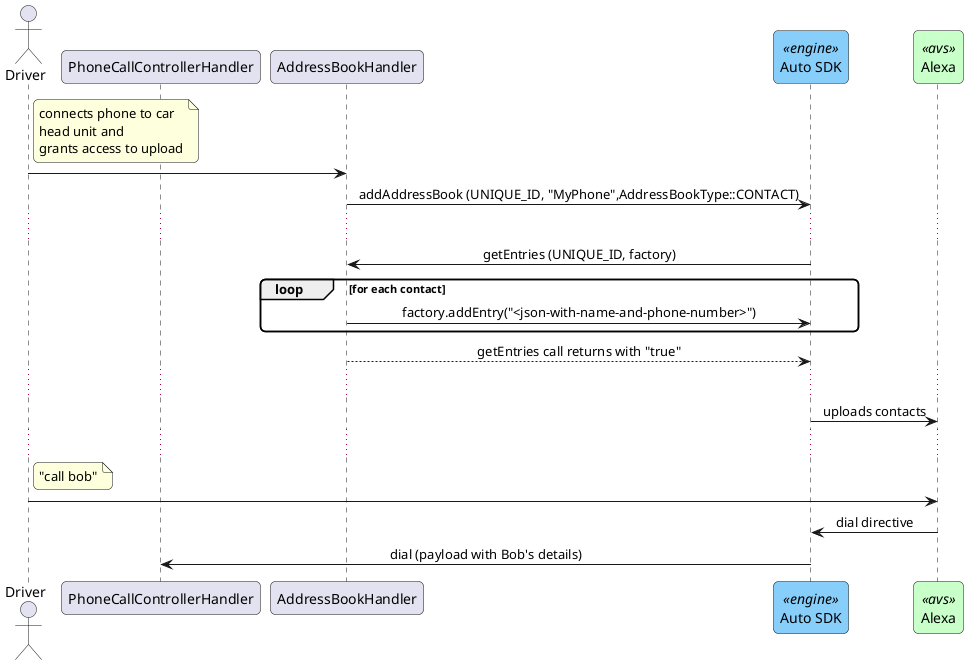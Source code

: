 @startuml

skinparam roundcorner 10
skinparam sequenceMessageAlign center
<style>
sequenceDiagram {
    .engine {
        BackgroundColor LightSkyBlue
        BorderColor CornflowerBlue
    }
    .avs {
        BackgroundColor TECHNOLOGY
        BorderColor Green
    }
}
</style>

actor Driver Order 10
participant PhoneCallControllerHandler  order 20
participant AddressBookHandler  order 30
participant "Auto SDK"  as AutoSDK  <<engine>> order 40
participant "Alexa" as Alexa <<avs>> order 50

note right of Driver
connects phone to car
head unit and
grants access to upload
end note

Driver -> AddressBookHandler
AddressBookHandler -> AutoSDK: addAddressBook (UNIQUE_ID, "MyPhone",AddressBookType::CONTACT)
...

AutoSDK -> AddressBookHandler: getEntries (UNIQUE_ID, factory)
loop for each contact
AddressBookHandler -> AutoSDK: factory.addEntry("<json-with-name-and-phone-number>")
end

AddressBookHandler --> AutoSDK: getEntries call returns with "true"
...
AutoSDK -> Alexa: uploads contacts
...

note right of Driver
"call bob"
end note

Driver -> Alexa

Alexa -> AutoSDK: dial directive

AutoSDK -> PhoneCallControllerHandler: dial (payload with Bob's details)

@enduml
